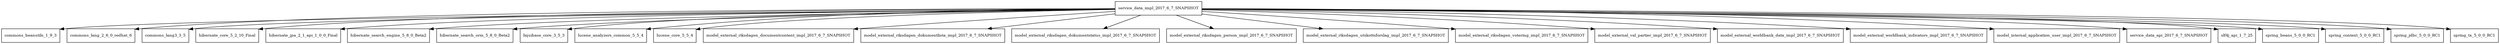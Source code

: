 digraph service_data_impl_2017_6_7_SNAPSHOT_dependencies {
  node [shape = box, fontsize=10.0];
  service_data_impl_2017_6_7_SNAPSHOT -> commons_beanutils_1_9_3;
  service_data_impl_2017_6_7_SNAPSHOT -> commons_lang_2_6_0_redhat_6;
  service_data_impl_2017_6_7_SNAPSHOT -> commons_lang3_3_5;
  service_data_impl_2017_6_7_SNAPSHOT -> hibernate_core_5_2_10_Final;
  service_data_impl_2017_6_7_SNAPSHOT -> hibernate_jpa_2_1_api_1_0_0_Final;
  service_data_impl_2017_6_7_SNAPSHOT -> hibernate_search_engine_5_8_0_Beta2;
  service_data_impl_2017_6_7_SNAPSHOT -> hibernate_search_orm_5_8_0_Beta2;
  service_data_impl_2017_6_7_SNAPSHOT -> liquibase_core_3_5_3;
  service_data_impl_2017_6_7_SNAPSHOT -> lucene_analyzers_common_5_5_4;
  service_data_impl_2017_6_7_SNAPSHOT -> lucene_core_5_5_4;
  service_data_impl_2017_6_7_SNAPSHOT -> model_external_riksdagen_documentcontent_impl_2017_6_7_SNAPSHOT;
  service_data_impl_2017_6_7_SNAPSHOT -> model_external_riksdagen_dokumentlista_impl_2017_6_7_SNAPSHOT;
  service_data_impl_2017_6_7_SNAPSHOT -> model_external_riksdagen_dokumentstatus_impl_2017_6_7_SNAPSHOT;
  service_data_impl_2017_6_7_SNAPSHOT -> model_external_riksdagen_person_impl_2017_6_7_SNAPSHOT;
  service_data_impl_2017_6_7_SNAPSHOT -> model_external_riksdagen_utskottsforslag_impl_2017_6_7_SNAPSHOT;
  service_data_impl_2017_6_7_SNAPSHOT -> model_external_riksdagen_votering_impl_2017_6_7_SNAPSHOT;
  service_data_impl_2017_6_7_SNAPSHOT -> model_external_val_partier_impl_2017_6_7_SNAPSHOT;
  service_data_impl_2017_6_7_SNAPSHOT -> model_external_worldbank_data_impl_2017_6_7_SNAPSHOT;
  service_data_impl_2017_6_7_SNAPSHOT -> model_external_worldbank_indicators_impl_2017_6_7_SNAPSHOT;
  service_data_impl_2017_6_7_SNAPSHOT -> model_internal_application_user_impl_2017_6_7_SNAPSHOT;
  service_data_impl_2017_6_7_SNAPSHOT -> service_data_api_2017_6_7_SNAPSHOT;
  service_data_impl_2017_6_7_SNAPSHOT -> slf4j_api_1_7_25;
  service_data_impl_2017_6_7_SNAPSHOT -> spring_beans_5_0_0_RC1;
  service_data_impl_2017_6_7_SNAPSHOT -> spring_context_5_0_0_RC1;
  service_data_impl_2017_6_7_SNAPSHOT -> spring_jdbc_5_0_0_RC1;
  service_data_impl_2017_6_7_SNAPSHOT -> spring_tx_5_0_0_RC1;
}
